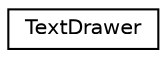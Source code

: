digraph "Graphical Class Hierarchy"
{
 // LATEX_PDF_SIZE
  edge [fontname="Helvetica",fontsize="10",labelfontname="Helvetica",labelfontsize="10"];
  node [fontname="Helvetica",fontsize="10",shape=record];
  rankdir="LR";
  Node0 [label="TextDrawer",height=0.2,width=0.4,color="black", fillcolor="white", style="filled",URL="$class_text_drawer.html",tooltip=" "];
}
